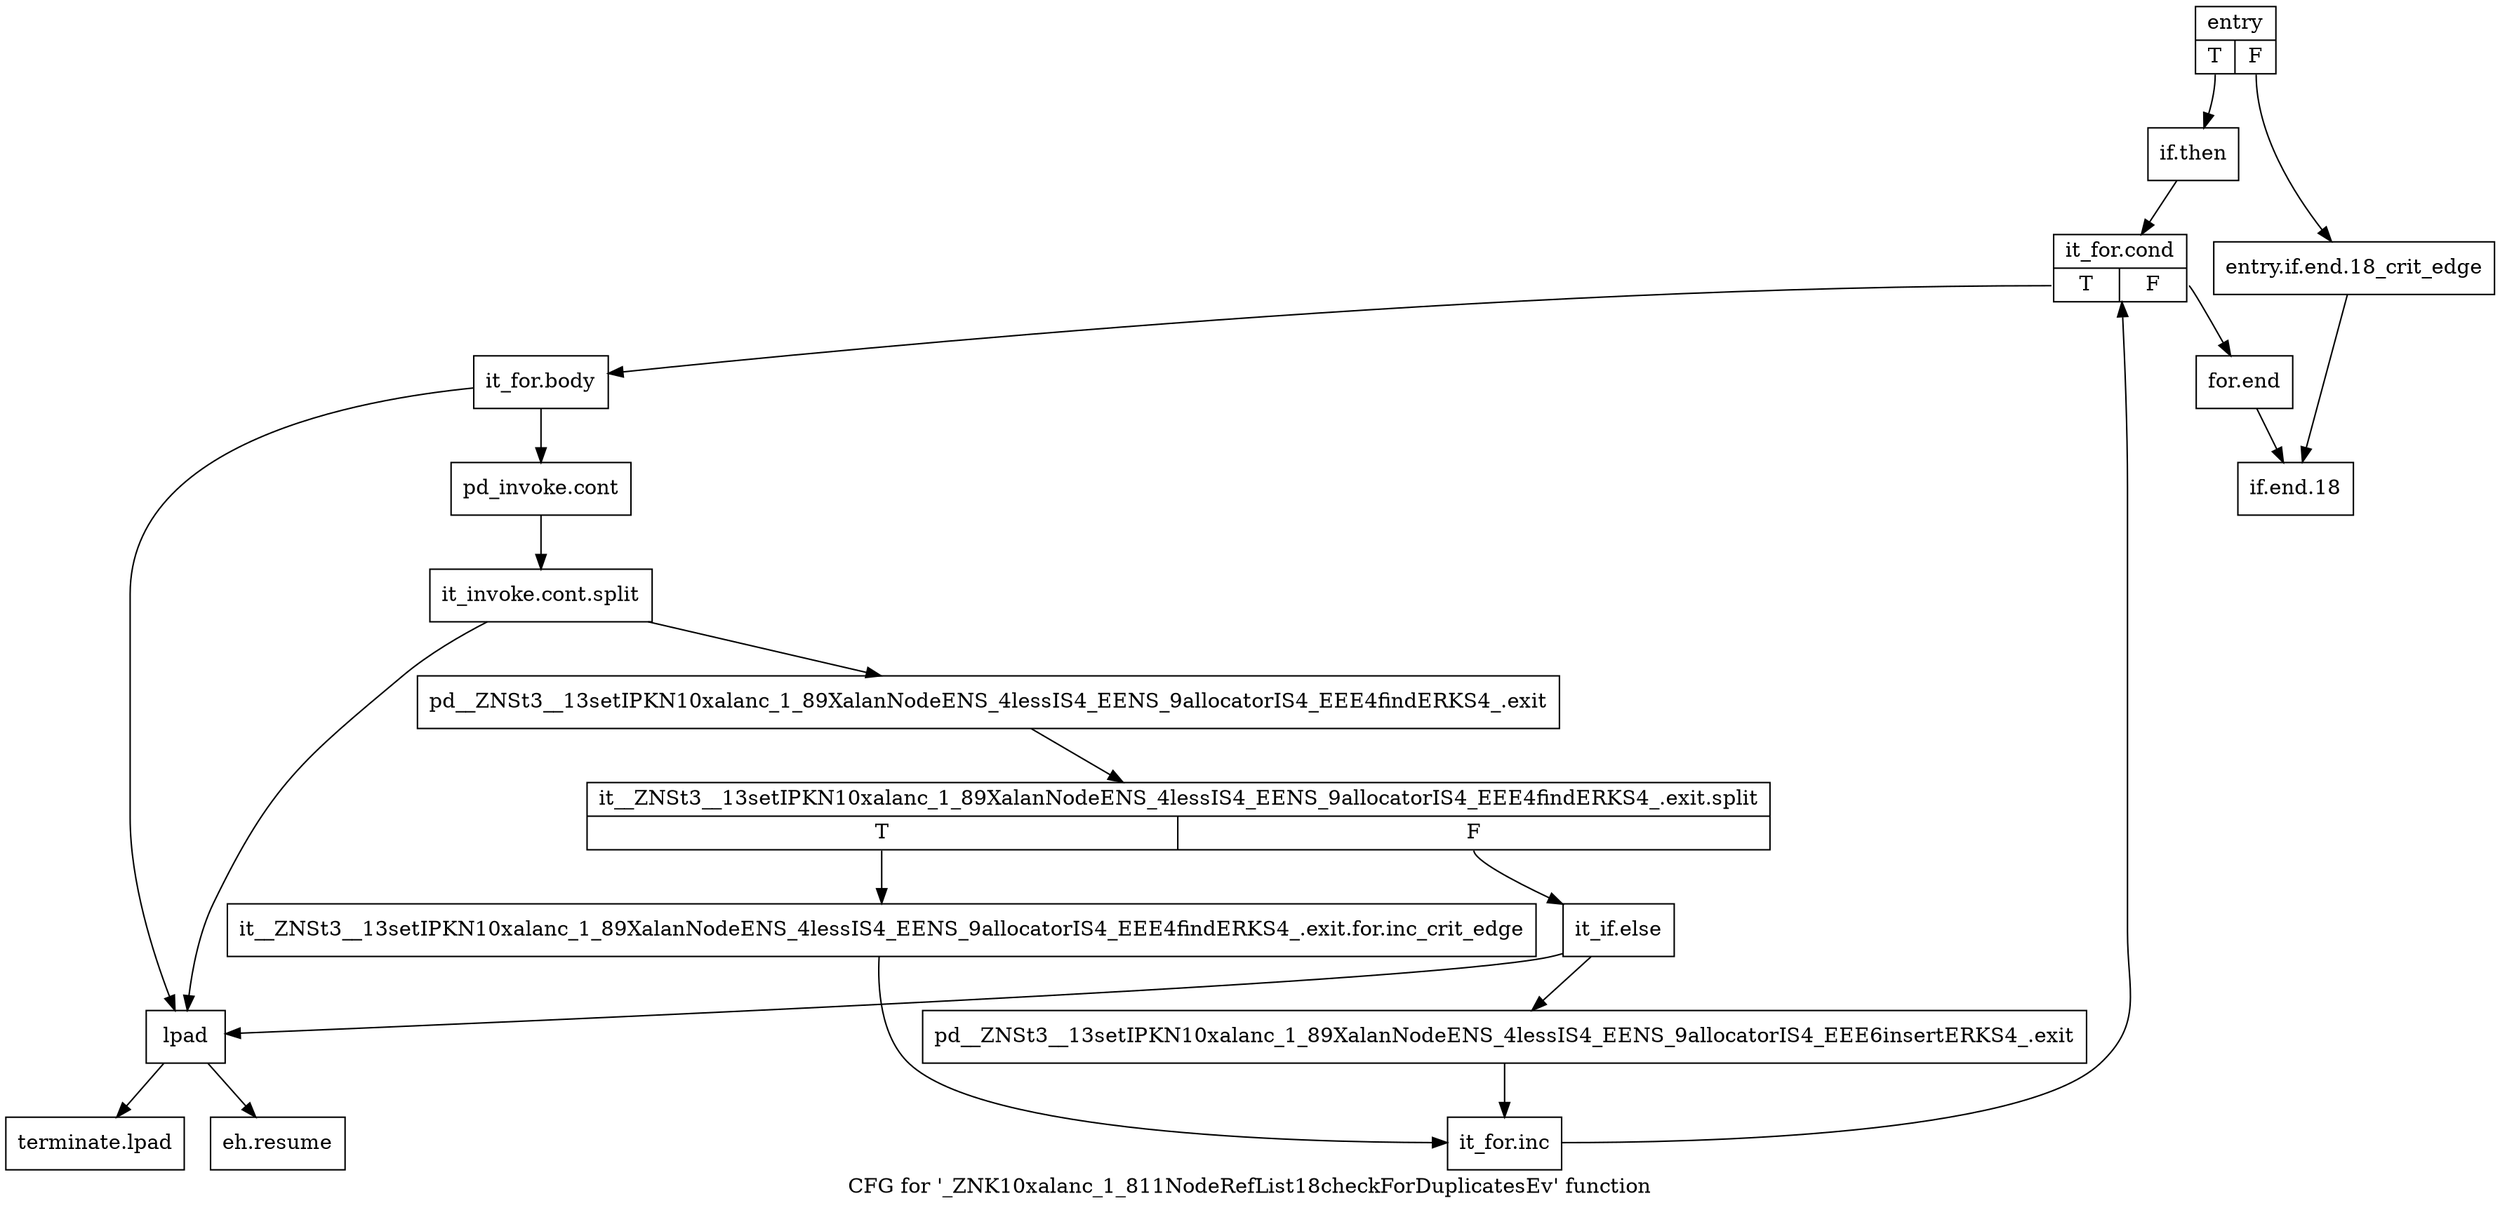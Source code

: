 digraph "CFG for '_ZNK10xalanc_1_811NodeRefList18checkForDuplicatesEv' function" {
	label="CFG for '_ZNK10xalanc_1_811NodeRefList18checkForDuplicatesEv' function";

	Node0x6341400 [shape=record,label="{entry|{<s0>T|<s1>F}}"];
	Node0x6341400:s0 -> Node0x63414a0;
	Node0x6341400:s1 -> Node0x6341450;
	Node0x6341450 [shape=record,label="{entry.if.end.18_crit_edge}"];
	Node0x6341450 -> Node0x6342b70;
	Node0x63414a0 [shape=record,label="{if.then}"];
	Node0x63414a0 -> Node0x63414f0;
	Node0x63414f0 [shape=record,label="{it_for.cond|{<s0>T|<s1>F}}"];
	Node0x63414f0:s0 -> Node0x6341540;
	Node0x63414f0:s1 -> Node0x6342b20;
	Node0x6341540 [shape=record,label="{it_for.body}"];
	Node0x6341540 -> Node0x6341590;
	Node0x6341540 -> Node0x6341680;
	Node0x6341590 [shape=record,label="{pd_invoke.cont}"];
	Node0x6341590 -> Node0xb982140;
	Node0xb982140 [shape=record,label="{it_invoke.cont.split}"];
	Node0xb982140 -> Node0x63415e0;
	Node0xb982140 -> Node0x6341680;
	Node0x63415e0 [shape=record,label="{pd__ZNSt3__13setIPKN10xalanc_1_89XalanNodeENS_4lessIS4_EENS_9allocatorIS4_EEE4findERKS4_.exit}"];
	Node0x63415e0 -> Node0xb965870;
	Node0xb965870 [shape=record,label="{it__ZNSt3__13setIPKN10xalanc_1_89XalanNodeENS_4lessIS4_EENS_9allocatorIS4_EEE4findERKS4_.exit.split|{<s0>T|<s1>F}}"];
	Node0xb965870:s0 -> Node0x6341630;
	Node0xb965870:s1 -> Node0x63416d0;
	Node0x6341630 [shape=record,label="{it__ZNSt3__13setIPKN10xalanc_1_89XalanNodeENS_4lessIS4_EENS_9allocatorIS4_EEE4findERKS4_.exit.for.inc_crit_edge}"];
	Node0x6341630 -> Node0x6342ad0;
	Node0x6341680 [shape=record,label="{lpad}"];
	Node0x6341680 -> Node0x6342bc0;
	Node0x6341680 -> Node0x6342c10;
	Node0x63416d0 [shape=record,label="{it_if.else}"];
	Node0x63416d0 -> Node0x6342a80;
	Node0x63416d0 -> Node0x6341680;
	Node0x6342a80 [shape=record,label="{pd__ZNSt3__13setIPKN10xalanc_1_89XalanNodeENS_4lessIS4_EENS_9allocatorIS4_EEE6insertERKS4_.exit}"];
	Node0x6342a80 -> Node0x6342ad0;
	Node0x6342ad0 [shape=record,label="{it_for.inc}"];
	Node0x6342ad0 -> Node0x63414f0;
	Node0x6342b20 [shape=record,label="{for.end}"];
	Node0x6342b20 -> Node0x6342b70;
	Node0x6342b70 [shape=record,label="{if.end.18}"];
	Node0x6342bc0 [shape=record,label="{eh.resume}"];
	Node0x6342c10 [shape=record,label="{terminate.lpad}"];
}
